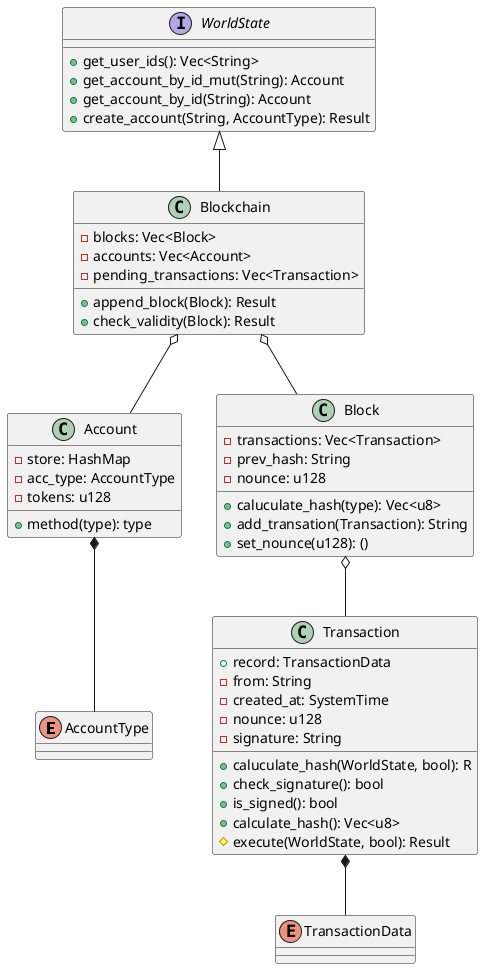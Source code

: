 @startuml
enum AccountType {
}

class Account {
    - store: HashMap
    - acc_type: AccountType
    - tokens: u128
    + method(type): type
}

Account *-- AccountType

class Block {
    - transactions: Vec<Transaction>
    - prev_hash: String
    - nounce: u128    
    
    + caluculate_hash(type): Vec<u8> 
    + add_transation(Transaction): String
    + set_nounce(u128): () 
}

class Transaction {
    + record: TransactionData
    - from: String
    - created_at: SystemTime
    - nounce: u128
    - signature: String

    + caluculate_hash(WorldState, bool): R
    + check_signature(): bool
    + is_signed(): bool
    + calculate_hash(): Vec<u8>
    # execute(WorldState, bool): Result
}

Enum TransactionData {

}

Transaction *-- TransactionData
Block o-- Transaction

class Blockchain {
    - blocks: Vec<Block>
    - accounts: Vec<Account>
    - pending_transactions: Vec<Transaction>
    + append_block(Block): Result
    + check_validity(Block): Result
}

Blockchain o-- Account
Blockchain o-- Block

interface WorldState {
    + get_user_ids(): Vec<String>
    + get_account_by_id_mut(String): Account
    + get_account_by_id(String): Account
    + create_account(String, AccountType): Result
}

WorldState <|-- Blockchain

@enduml
